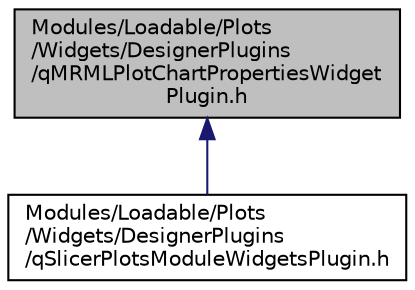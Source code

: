 digraph "Modules/Loadable/Plots/Widgets/DesignerPlugins/qMRMLPlotChartPropertiesWidgetPlugin.h"
{
  bgcolor="transparent";
  edge [fontname="Helvetica",fontsize="10",labelfontname="Helvetica",labelfontsize="10"];
  node [fontname="Helvetica",fontsize="10",shape=record];
  Node5 [label="Modules/Loadable/Plots\l/Widgets/DesignerPlugins\l/qMRMLPlotChartPropertiesWidget\lPlugin.h",height=0.2,width=0.4,color="black", fillcolor="grey75", style="filled", fontcolor="black"];
  Node5 -> Node6 [dir="back",color="midnightblue",fontsize="10",style="solid",fontname="Helvetica"];
  Node6 [label="Modules/Loadable/Plots\l/Widgets/DesignerPlugins\l/qSlicerPlotsModuleWidgetsPlugin.h",height=0.2,width=0.4,color="black",URL="$qSlicerPlotsModuleWidgetsPlugin_8h.html"];
}
